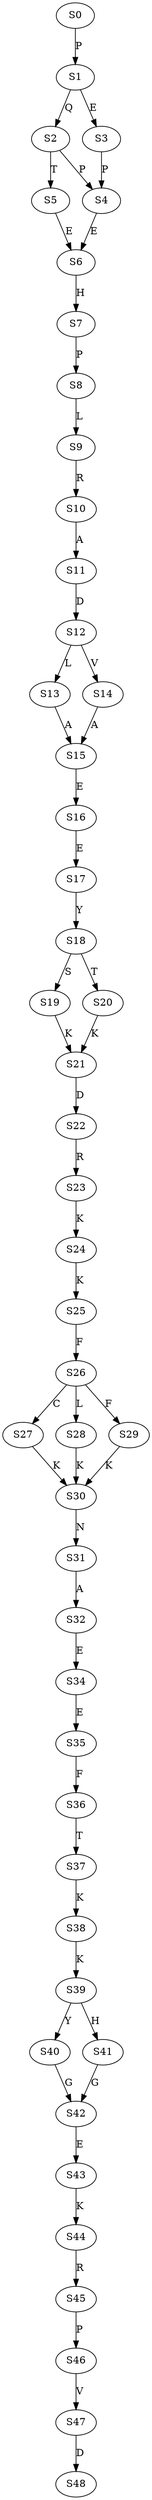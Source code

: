 strict digraph  {
	S0 -> S1 [ label = P ];
	S1 -> S2 [ label = Q ];
	S1 -> S3 [ label = E ];
	S2 -> S4 [ label = P ];
	S2 -> S5 [ label = T ];
	S3 -> S4 [ label = P ];
	S4 -> S6 [ label = E ];
	S5 -> S6 [ label = E ];
	S6 -> S7 [ label = H ];
	S7 -> S8 [ label = P ];
	S8 -> S9 [ label = L ];
	S9 -> S10 [ label = R ];
	S10 -> S11 [ label = A ];
	S11 -> S12 [ label = D ];
	S12 -> S13 [ label = L ];
	S12 -> S14 [ label = V ];
	S13 -> S15 [ label = A ];
	S14 -> S15 [ label = A ];
	S15 -> S16 [ label = E ];
	S16 -> S17 [ label = E ];
	S17 -> S18 [ label = Y ];
	S18 -> S19 [ label = S ];
	S18 -> S20 [ label = T ];
	S19 -> S21 [ label = K ];
	S20 -> S21 [ label = K ];
	S21 -> S22 [ label = D ];
	S22 -> S23 [ label = R ];
	S23 -> S24 [ label = K ];
	S24 -> S25 [ label = K ];
	S25 -> S26 [ label = F ];
	S26 -> S27 [ label = C ];
	S26 -> S28 [ label = L ];
	S26 -> S29 [ label = F ];
	S27 -> S30 [ label = K ];
	S28 -> S30 [ label = K ];
	S29 -> S30 [ label = K ];
	S30 -> S31 [ label = N ];
	S31 -> S32 [ label = A ];
	S32 -> S34 [ label = E ];
	S34 -> S35 [ label = E ];
	S35 -> S36 [ label = F ];
	S36 -> S37 [ label = T ];
	S37 -> S38 [ label = K ];
	S38 -> S39 [ label = K ];
	S39 -> S40 [ label = Y ];
	S39 -> S41 [ label = H ];
	S40 -> S42 [ label = G ];
	S41 -> S42 [ label = G ];
	S42 -> S43 [ label = E ];
	S43 -> S44 [ label = K ];
	S44 -> S45 [ label = R ];
	S45 -> S46 [ label = P ];
	S46 -> S47 [ label = V ];
	S47 -> S48 [ label = D ];
}
